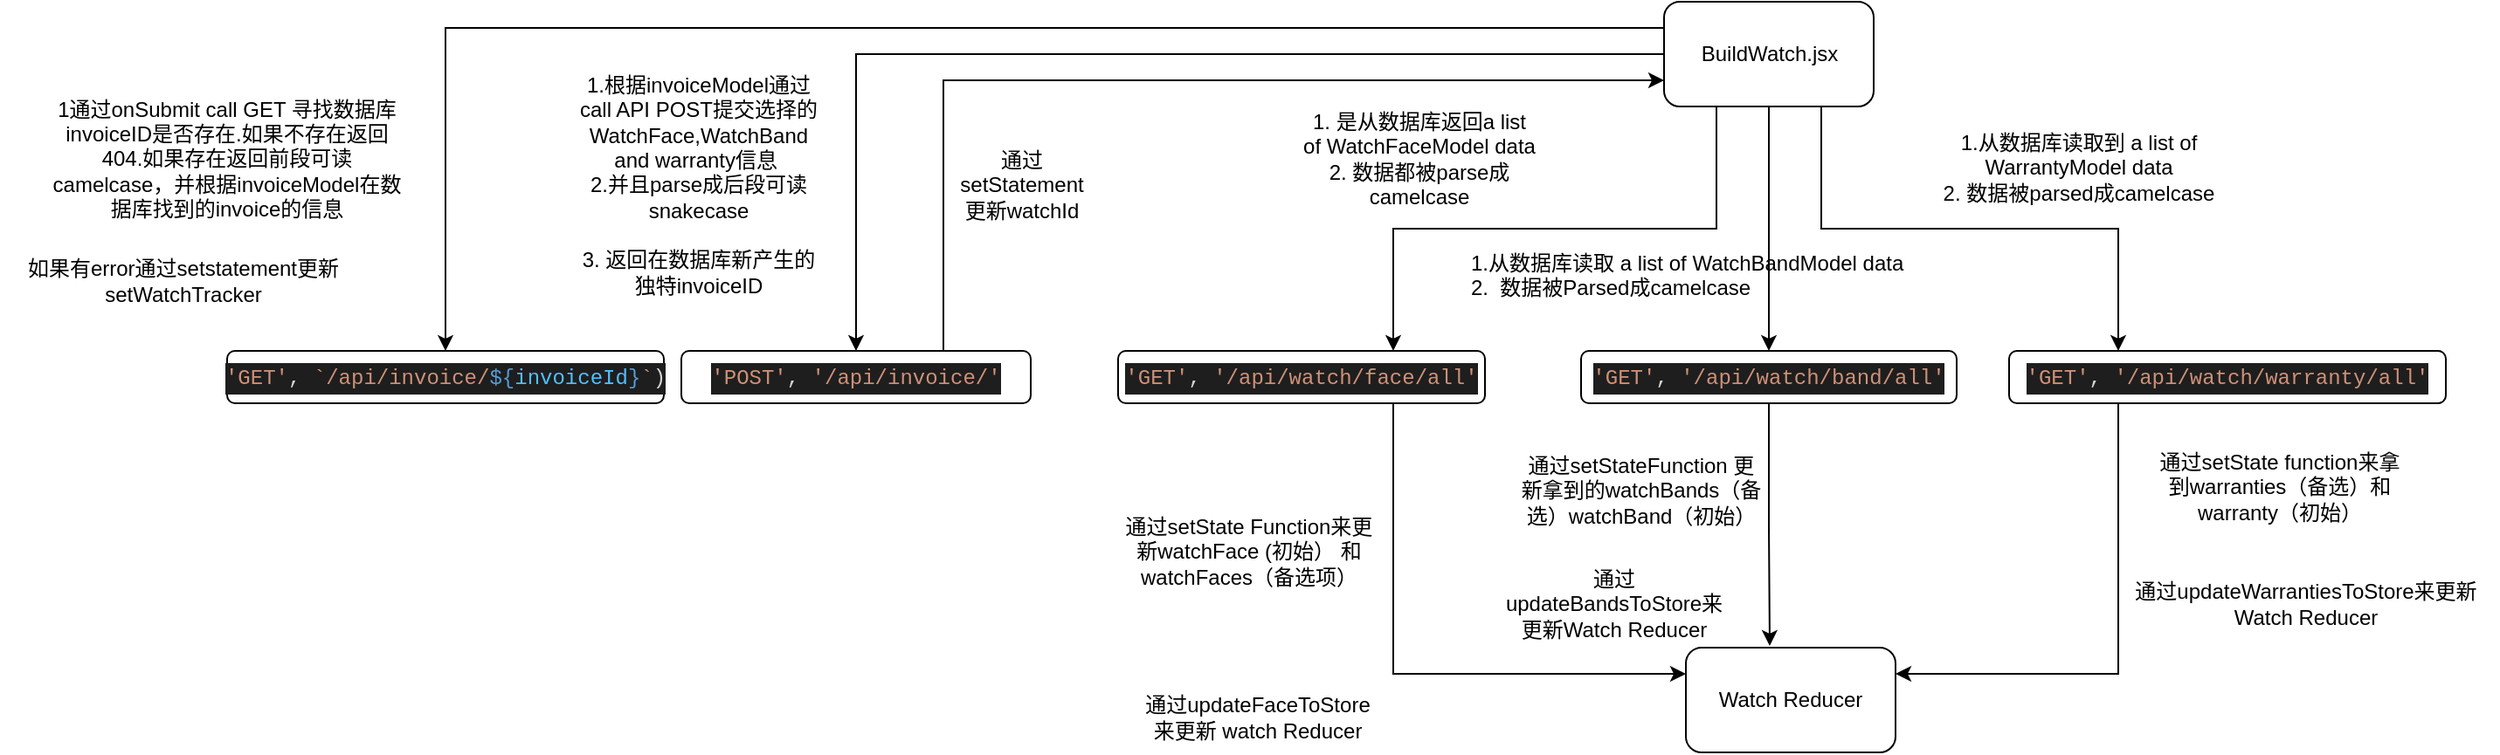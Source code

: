 <mxfile version="12.2.4" pages="1"><diagram id="puFytB_wHoSVrplQ-RwO" name="Page-1"><mxGraphModel dx="2347" dy="1755" grid="1" gridSize="10" guides="1" tooltips="1" connect="1" arrows="1" fold="1" page="1" pageScale="1" pageWidth="850" pageHeight="1100" math="0" shadow="0"><root><mxCell id="0"/><mxCell id="1" parent="0"/><mxCell id="18" style="edgeStyle=orthogonalEdgeStyle;rounded=0;orthogonalLoop=1;jettySize=auto;html=1;exitX=0.75;exitY=1;exitDx=0;exitDy=0;entryX=0;entryY=0.25;entryDx=0;entryDy=0;" parent="1" source="2" target="17" edge="1"><mxGeometry relative="1" as="geometry"/></mxCell><mxCell id="2" value="&lt;div style=&quot;color: rgb(212 , 212 , 212) ; background-color: rgb(30 , 30 , 30) ; font-family: &amp;#34;menlo&amp;#34; , &amp;#34;monaco&amp;#34; , &amp;#34;courier new&amp;#34; , monospace ; line-height: 18px ; white-space: pre&quot;&gt;&lt;span style=&quot;color: #ce9178&quot;&gt;'GET'&lt;/span&gt;, &lt;span style=&quot;color: #ce9178&quot;&gt;'/api/watch/face/all'&lt;/span&gt;&lt;/div&gt;" style="rounded=1;whiteSpace=wrap;html=1;" parent="1" vertex="1"><mxGeometry x="40" y="150" width="210" height="30" as="geometry"/></mxCell><mxCell id="33" style="edgeStyle=orthogonalEdgeStyle;rounded=0;orthogonalLoop=1;jettySize=auto;html=1;exitX=0.25;exitY=1;exitDx=0;exitDy=0;entryX=1;entryY=0.25;entryDx=0;entryDy=0;" parent="1" source="4" target="17" edge="1"><mxGeometry relative="1" as="geometry"/></mxCell><mxCell id="4" value="&lt;div style=&quot;color: rgb(212 , 212 , 212) ; background-color: rgb(30 , 30 , 30) ; font-family: &amp;#34;menlo&amp;#34; , &amp;#34;monaco&amp;#34; , &amp;#34;courier new&amp;#34; , monospace ; line-height: 18px ; white-space: pre&quot;&gt;&lt;span style=&quot;color: #ce9178&quot;&gt;'GET'&lt;/span&gt;, &lt;span style=&quot;color: #ce9178&quot;&gt;'/api/watch/warranty/all'&lt;/span&gt;&lt;/div&gt;" style="rounded=1;whiteSpace=wrap;html=1;" parent="1" vertex="1"><mxGeometry x="550" y="150" width="250" height="30" as="geometry"/></mxCell><mxCell id="21" style="edgeStyle=orthogonalEdgeStyle;rounded=0;orthogonalLoop=1;jettySize=auto;html=1;entryX=0.4;entryY=-0.017;entryDx=0;entryDy=0;entryPerimeter=0;" parent="1" source="8" target="17" edge="1"><mxGeometry relative="1" as="geometry"/></mxCell><mxCell id="8" value="&lt;div style=&quot;color: rgb(212 , 212 , 212) ; background-color: rgb(30 , 30 , 30) ; font-family: &amp;#34;menlo&amp;#34; , &amp;#34;monaco&amp;#34; , &amp;#34;courier new&amp;#34; , monospace ; line-height: 18px ; white-space: pre&quot;&gt;&lt;span style=&quot;color: #ce9178&quot;&gt;'GET'&lt;/span&gt;, &lt;span style=&quot;color: #ce9178&quot;&gt;'/api/watch/band/all'&lt;/span&gt;&lt;/div&gt;" style="rounded=1;whiteSpace=wrap;html=1;" parent="1" vertex="1"><mxGeometry x="305" y="150" width="215" height="30" as="geometry"/></mxCell><mxCell id="10" style="edgeStyle=orthogonalEdgeStyle;rounded=0;orthogonalLoop=1;jettySize=auto;html=1;exitX=0.5;exitY=1;exitDx=0;exitDy=0;" parent="1" source="9" target="8" edge="1"><mxGeometry relative="1" as="geometry"/></mxCell><mxCell id="11" style="edgeStyle=orthogonalEdgeStyle;rounded=0;orthogonalLoop=1;jettySize=auto;html=1;exitX=0.75;exitY=1;exitDx=0;exitDy=0;entryX=0.25;entryY=0;entryDx=0;entryDy=0;" parent="1" source="9" target="4" edge="1"><mxGeometry relative="1" as="geometry"/></mxCell><mxCell id="12" style="edgeStyle=orthogonalEdgeStyle;rounded=0;orthogonalLoop=1;jettySize=auto;html=1;exitX=0.25;exitY=1;exitDx=0;exitDy=0;entryX=0.75;entryY=0;entryDx=0;entryDy=0;" parent="1" source="9" target="2" edge="1"><mxGeometry relative="1" as="geometry"/></mxCell><mxCell id="35" style="edgeStyle=orthogonalEdgeStyle;rounded=0;orthogonalLoop=1;jettySize=auto;html=1;entryX=0.5;entryY=0;entryDx=0;entryDy=0;" edge="1" parent="1" source="9" target="34"><mxGeometry relative="1" as="geometry"/></mxCell><mxCell id="40" style="edgeStyle=orthogonalEdgeStyle;rounded=0;orthogonalLoop=1;jettySize=auto;html=1;exitX=0;exitY=0.25;exitDx=0;exitDy=0;entryX=0.5;entryY=0;entryDx=0;entryDy=0;" edge="1" parent="1" source="9" target="37"><mxGeometry relative="1" as="geometry"/></mxCell><mxCell id="9" value="BuildWatch.jsx" style="rounded=1;whiteSpace=wrap;html=1;" parent="1" vertex="1"><mxGeometry x="352.5" y="-50" width="120" height="60" as="geometry"/></mxCell><mxCell id="13" value="1. 是从数据库返回a list of WatchFaceModel data&lt;br&gt;2. 数据都被parse成camelcase" style="text;html=1;strokeColor=none;fillColor=none;align=center;verticalAlign=middle;whiteSpace=wrap;rounded=0;" parent="1" vertex="1"><mxGeometry x="145" y="20" width="135" height="40" as="geometry"/></mxCell><mxCell id="17" value="Watch Reducer" style="rounded=1;whiteSpace=wrap;html=1;" parent="1" vertex="1"><mxGeometry x="365" y="320" width="120" height="60" as="geometry"/></mxCell><mxCell id="19" value="通过updateFaceToStore来更新 watch Reducer&lt;br&gt;" style="text;html=1;strokeColor=none;fillColor=none;align=center;verticalAlign=middle;whiteSpace=wrap;rounded=0;" parent="1" vertex="1"><mxGeometry x="50" y="340" width="140" height="40" as="geometry"/></mxCell><mxCell id="20" value="通过setState Function来更新watchFace (初始） 和watchFaces（备选项）" style="text;html=1;strokeColor=none;fillColor=none;align=center;verticalAlign=middle;whiteSpace=wrap;rounded=0;" parent="1" vertex="1"><mxGeometry x="40" y="230" width="150" height="70" as="geometry"/></mxCell><mxCell id="22" value="通过setStateFunction 更新拿到的watchBands（备选）watchBand（初始）" style="text;html=1;strokeColor=none;fillColor=none;align=center;verticalAlign=middle;whiteSpace=wrap;rounded=0;" parent="1" vertex="1"><mxGeometry x="268" y="196" width="143" height="68" as="geometry"/></mxCell><mxCell id="23" value="通过updateBandsToStore来更新Watch Reducer" style="text;html=1;strokeColor=none;fillColor=none;align=center;verticalAlign=middle;whiteSpace=wrap;rounded=0;" parent="1" vertex="1"><mxGeometry x="260" y="260" width="128" height="70" as="geometry"/></mxCell><mxCell id="25" value="1.从数据库读取 a list of WatchBandModel data&lt;br&gt;2.&amp;nbsp; 数据被Parsed成camelcase" style="text;html=1;resizable=0;points=[];autosize=1;align=left;verticalAlign=top;spacingTop=-4;" parent="1" vertex="1"><mxGeometry x="240" y="90" width="260" height="30" as="geometry"/></mxCell><mxCell id="27" value="1.从数据库读取到 a list of WarrantyModel data&lt;br&gt;2. 数据被parsed成camelcase" style="text;html=1;strokeColor=none;fillColor=none;align=center;verticalAlign=middle;whiteSpace=wrap;rounded=0;" parent="1" vertex="1"><mxGeometry x="510" y="10" width="160" height="70" as="geometry"/></mxCell><mxCell id="29" value="通过setState function来拿到warranties（备选）和warranty（初始）" style="text;html=1;strokeColor=none;fillColor=none;align=center;verticalAlign=middle;whiteSpace=wrap;rounded=0;" parent="1" vertex="1"><mxGeometry x="630" y="202.5" width="150" height="50" as="geometry"/></mxCell><mxCell id="31" value="通过updateWarrantiesToStore来更新Watch Reducer" style="text;html=1;strokeColor=none;fillColor=none;align=center;verticalAlign=middle;whiteSpace=wrap;rounded=0;" parent="1" vertex="1"><mxGeometry x="610" y="275" width="220" height="40" as="geometry"/></mxCell><mxCell id="38" style="edgeStyle=orthogonalEdgeStyle;rounded=0;orthogonalLoop=1;jettySize=auto;html=1;exitX=0.75;exitY=0;exitDx=0;exitDy=0;entryX=0;entryY=0.75;entryDx=0;entryDy=0;" edge="1" parent="1" source="34" target="9"><mxGeometry relative="1" as="geometry"/></mxCell><mxCell id="34" value="&lt;div style=&quot;color: rgb(212 , 212 , 212) ; background-color: rgb(30 , 30 , 30) ; font-family: &amp;#34;menlo&amp;#34; , &amp;#34;monaco&amp;#34; , &amp;#34;courier new&amp;#34; , monospace ; line-height: 18px ; white-space: pre&quot;&gt;&lt;span style=&quot;color: #ce9178&quot;&gt;'POST'&lt;/span&gt;, &lt;span style=&quot;color: #ce9178&quot;&gt;'/api/invoice/'&lt;/span&gt;&lt;/div&gt;" style="rounded=1;whiteSpace=wrap;html=1;" vertex="1" parent="1"><mxGeometry x="-210" y="150" width="200" height="30" as="geometry"/></mxCell><mxCell id="36" value="1.根据invoiceModel通过call API POST提交选择的WatchFace,WatchBand and warranty信息&amp;nbsp;&lt;br&gt;2.并且parse成后段可读snakecase&lt;br&gt;&lt;br&gt;3. 返回在数据库新产生的独特invoiceID" style="text;html=1;strokeColor=none;fillColor=none;align=center;verticalAlign=middle;whiteSpace=wrap;rounded=0;" vertex="1" parent="1"><mxGeometry x="-270" y="45" width="140" height="20" as="geometry"/></mxCell><mxCell id="37" value="&lt;div style=&quot;color: rgb(212 , 212 , 212) ; background-color: rgb(30 , 30 , 30) ; font-family: &amp;#34;menlo&amp;#34; , &amp;#34;monaco&amp;#34; , &amp;#34;courier new&amp;#34; , monospace ; line-height: 18px ; white-space: pre&quot;&gt;&lt;span style=&quot;color: #ce9178&quot;&gt;'GET'&lt;/span&gt;, &lt;span style=&quot;color: #ce9178&quot;&gt;`/api/invoice/&lt;/span&gt;&lt;span style=&quot;color: #569cd6&quot;&gt;${&lt;/span&gt;&lt;span style=&quot;color: #4fc1ff&quot;&gt;invoiceId&lt;/span&gt;&lt;span style=&quot;color: #569cd6&quot;&gt;}&lt;/span&gt;&lt;span style=&quot;color: #ce9178&quot;&gt;`&lt;/span&gt;)&lt;/div&gt;" style="rounded=1;whiteSpace=wrap;html=1;" vertex="1" parent="1"><mxGeometry x="-470" y="150" width="250" height="30" as="geometry"/></mxCell><mxCell id="39" value="通过setStatement更新watchId" style="text;html=1;strokeColor=none;fillColor=none;align=center;verticalAlign=middle;whiteSpace=wrap;rounded=0;" vertex="1" parent="1"><mxGeometry x="-50" y="45" width="70" height="20" as="geometry"/></mxCell><mxCell id="41" value="1通过onSubmit call GET 寻找数据库invoiceID是否存在.如果不存在返回404.如果存在返回前段可读camelcase，并根据invoiceModel在数据库找到的invoice的信息" style="text;html=1;strokeColor=none;fillColor=none;align=center;verticalAlign=middle;whiteSpace=wrap;rounded=0;" vertex="1" parent="1"><mxGeometry x="-575" y="5" width="210" height="70" as="geometry"/></mxCell><mxCell id="42" value="如果有error通过setstatement更新setWatchTracker" style="text;html=1;strokeColor=none;fillColor=none;align=center;verticalAlign=middle;whiteSpace=wrap;rounded=0;" vertex="1" parent="1"><mxGeometry x="-600" y="100" width="210" height="20" as="geometry"/></mxCell></root></mxGraphModel></diagram></mxfile>
